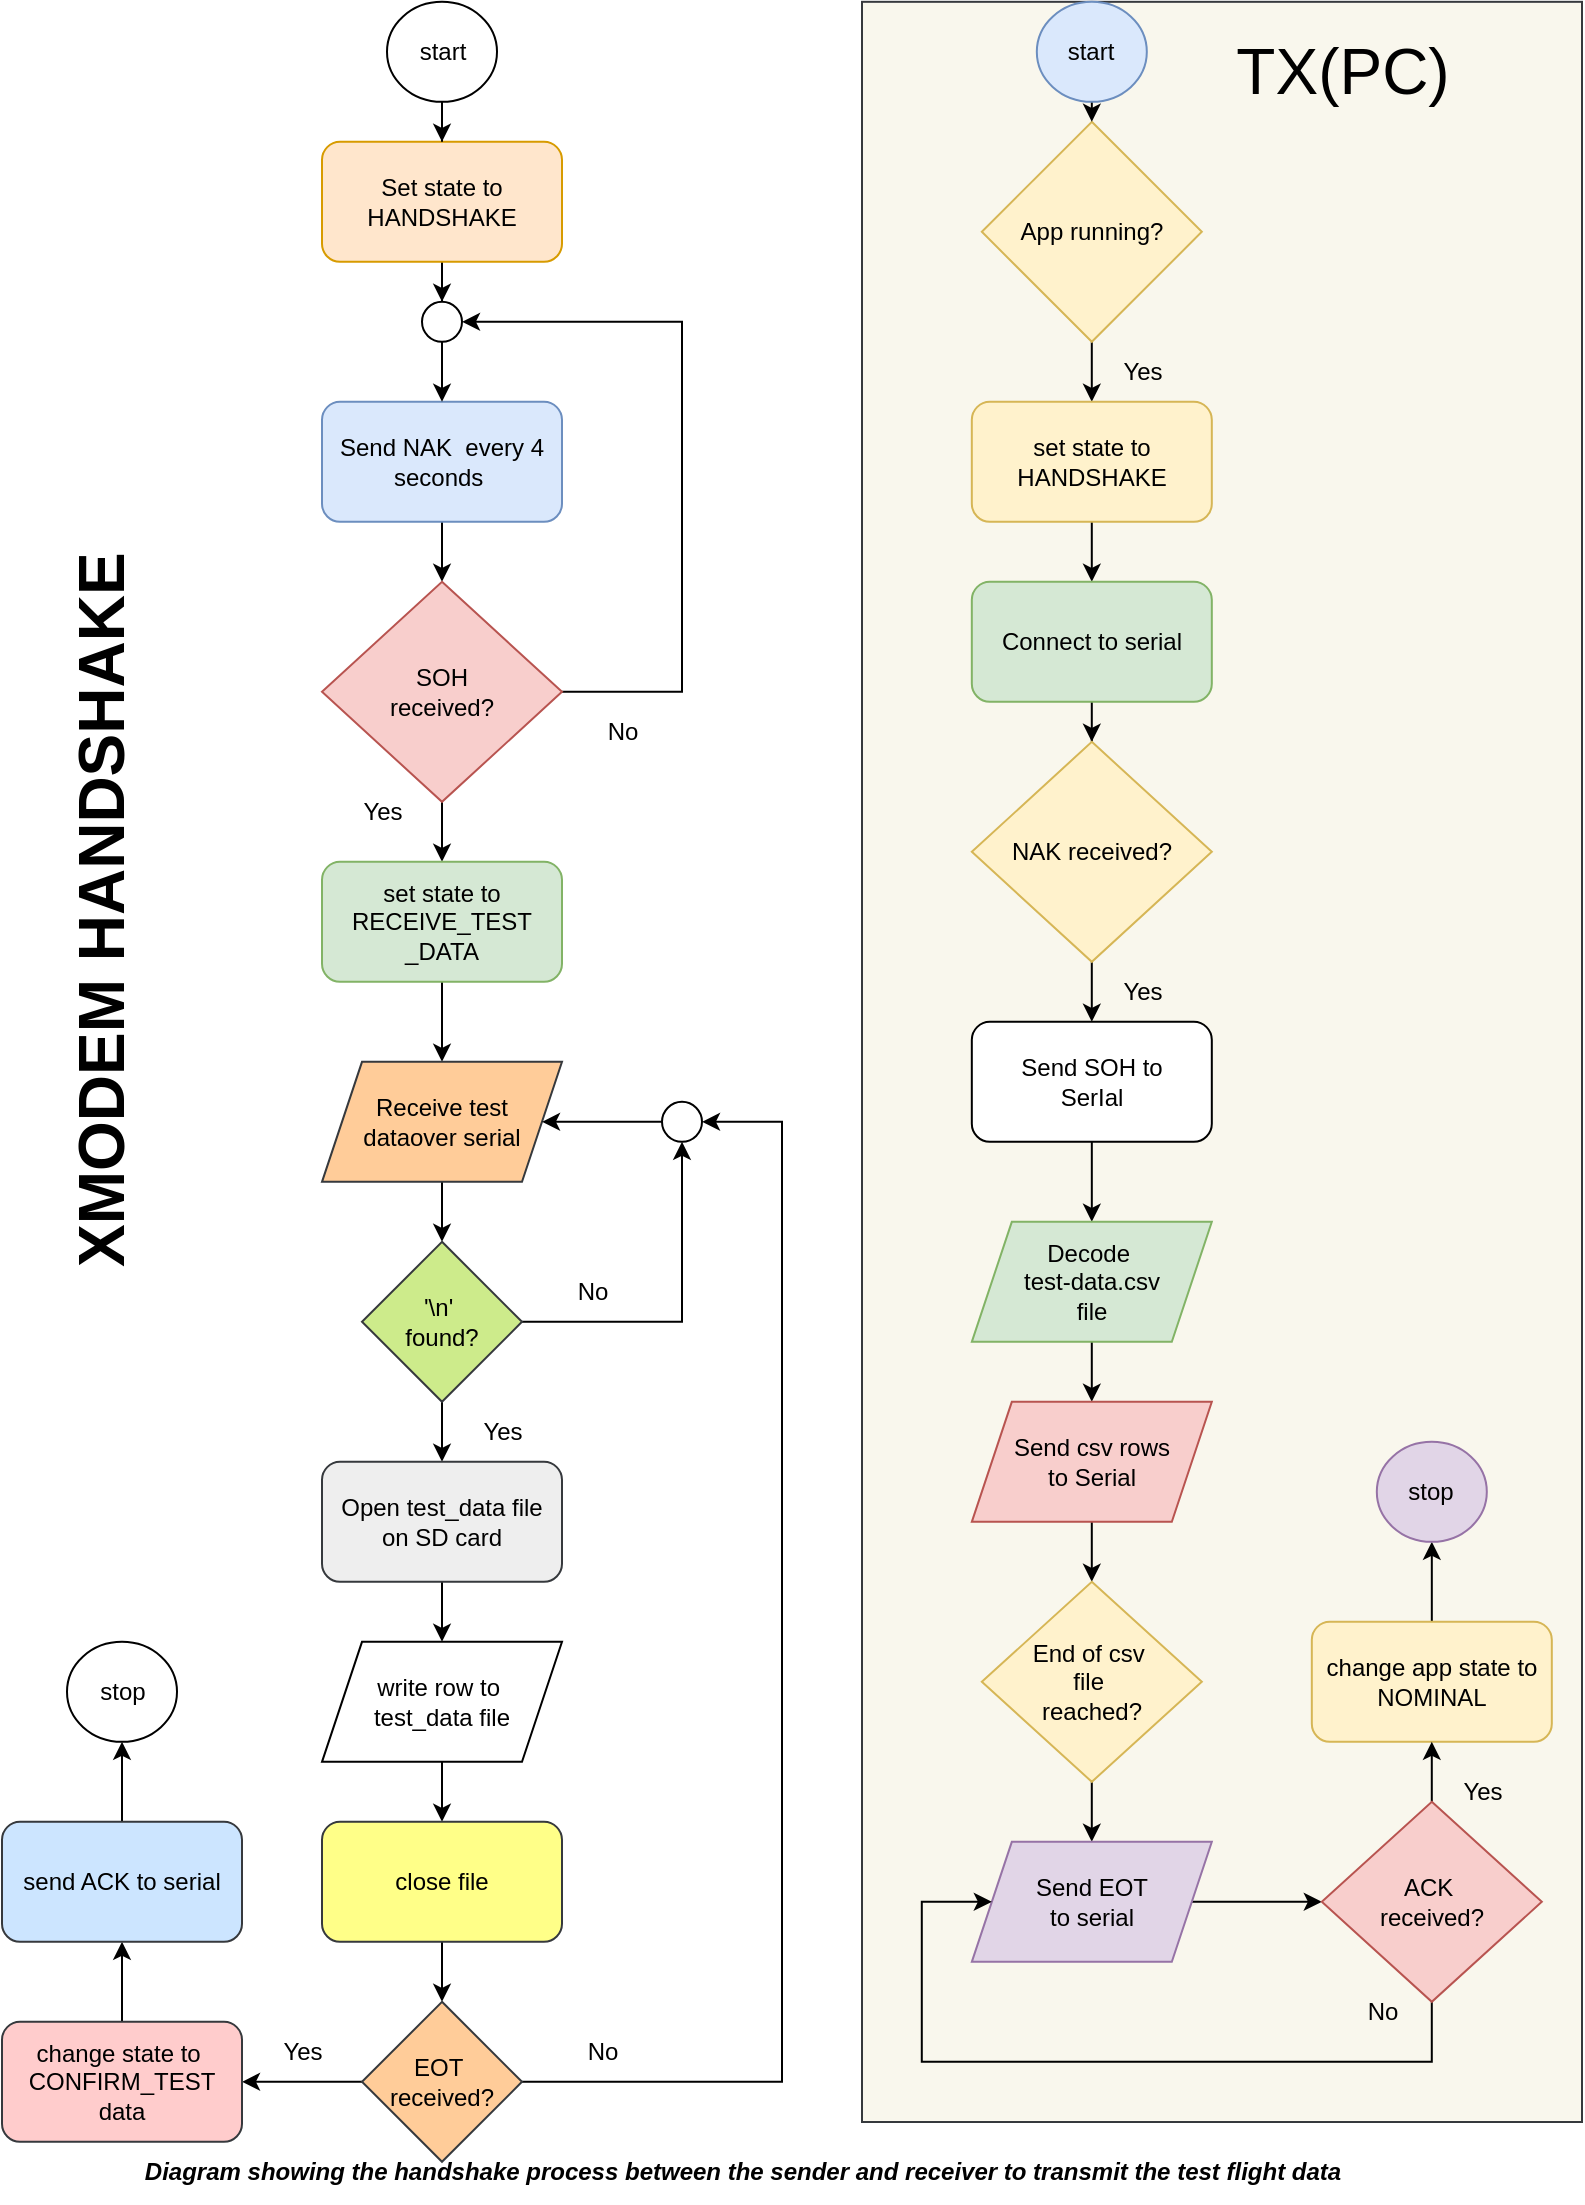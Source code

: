 <mxfile version="20.8.16" type="device"><diagram name="Page-1" id="NSnGWXmjG6qa7ZvrJDZ9"><mxGraphModel dx="1727" dy="1193" grid="1" gridSize="10" guides="1" tooltips="1" connect="1" arrows="1" fold="1" page="1" pageScale="1" pageWidth="850" pageHeight="1100" math="0" shadow="0"><root><mxCell id="0"/><mxCell id="1" parent="0"/><mxCell id="paPCl2terAxb-eGbB6Kc-95" value="" style="whiteSpace=wrap;html=1;fontSize=32;fillColor=#f9f7ed;strokeColor=#36393d;" vertex="1" parent="1"><mxGeometry x="440" y="-0.09" width="360" height="1060.09" as="geometry"/></mxCell><mxCell id="paPCl2terAxb-eGbB6Kc-19" value="" style="edgeStyle=orthogonalEdgeStyle;rounded=0;orthogonalLoop=1;jettySize=auto;html=1;" edge="1" parent="1" source="paPCl2terAxb-eGbB6Kc-2" target="paPCl2terAxb-eGbB6Kc-12"><mxGeometry relative="1" as="geometry"/></mxCell><mxCell id="paPCl2terAxb-eGbB6Kc-2" value="Send NAK&amp;nbsp; every 4 seconds&amp;nbsp;" style="rounded=1;whiteSpace=wrap;html=1;fillColor=#dae8fc;strokeColor=#6c8ebf;" vertex="1" parent="1"><mxGeometry x="170" y="199.91" width="120" height="60" as="geometry"/></mxCell><mxCell id="paPCl2terAxb-eGbB6Kc-13" value="" style="edgeStyle=orthogonalEdgeStyle;rounded=0;orthogonalLoop=1;jettySize=auto;html=1;" edge="1" parent="1" source="paPCl2terAxb-eGbB6Kc-6" target="paPCl2terAxb-eGbB6Kc-7"><mxGeometry relative="1" as="geometry"/></mxCell><mxCell id="paPCl2terAxb-eGbB6Kc-6" value="App running?" style="rhombus;whiteSpace=wrap;html=1;fillColor=#fff2cc;strokeColor=#d6b656;" vertex="1" parent="1"><mxGeometry x="499.91" y="59.91" width="110" height="110" as="geometry"/></mxCell><mxCell id="paPCl2terAxb-eGbB6Kc-17" style="edgeStyle=orthogonalEdgeStyle;rounded=0;orthogonalLoop=1;jettySize=auto;html=1;entryX=0.5;entryY=0;entryDx=0;entryDy=0;" edge="1" parent="1" source="paPCl2terAxb-eGbB6Kc-7" target="paPCl2terAxb-eGbB6Kc-8"><mxGeometry relative="1" as="geometry"/></mxCell><mxCell id="paPCl2terAxb-eGbB6Kc-7" value="set state to HANDSHAKE" style="rounded=1;whiteSpace=wrap;html=1;fillColor=#fff2cc;strokeColor=#d6b656;" vertex="1" parent="1"><mxGeometry x="494.91" y="199.91" width="120" height="60" as="geometry"/></mxCell><mxCell id="paPCl2terAxb-eGbB6Kc-18" value="" style="edgeStyle=orthogonalEdgeStyle;rounded=0;orthogonalLoop=1;jettySize=auto;html=1;" edge="1" parent="1" source="paPCl2terAxb-eGbB6Kc-8" target="paPCl2terAxb-eGbB6Kc-10"><mxGeometry relative="1" as="geometry"/></mxCell><mxCell id="paPCl2terAxb-eGbB6Kc-8" value="Connect to serial" style="rounded=1;whiteSpace=wrap;html=1;fillColor=#d5e8d4;strokeColor=#82b366;" vertex="1" parent="1"><mxGeometry x="494.91" y="289.91" width="120" height="60" as="geometry"/></mxCell><mxCell id="paPCl2terAxb-eGbB6Kc-15" value="" style="edgeStyle=orthogonalEdgeStyle;rounded=0;orthogonalLoop=1;jettySize=auto;html=1;" edge="1" parent="1" source="paPCl2terAxb-eGbB6Kc-10" target="paPCl2terAxb-eGbB6Kc-11"><mxGeometry relative="1" as="geometry"/></mxCell><mxCell id="paPCl2terAxb-eGbB6Kc-10" value="NAK received?" style="rhombus;whiteSpace=wrap;html=1;fillColor=#fff2cc;strokeColor=#d6b656;" vertex="1" parent="1"><mxGeometry x="494.91" y="369.91" width="120" height="110" as="geometry"/></mxCell><mxCell id="paPCl2terAxb-eGbB6Kc-30" value="" style="edgeStyle=orthogonalEdgeStyle;rounded=0;orthogonalLoop=1;jettySize=auto;html=1;" edge="1" parent="1" source="paPCl2terAxb-eGbB6Kc-11" target="paPCl2terAxb-eGbB6Kc-29"><mxGeometry relative="1" as="geometry"/></mxCell><mxCell id="paPCl2terAxb-eGbB6Kc-11" value="Send SOH to &lt;br&gt;SerIal" style="rounded=1;whiteSpace=wrap;html=1;" vertex="1" parent="1"><mxGeometry x="494.91" y="509.91" width="120" height="60" as="geometry"/></mxCell><mxCell id="paPCl2terAxb-eGbB6Kc-23" value="" style="edgeStyle=orthogonalEdgeStyle;rounded=0;orthogonalLoop=1;jettySize=auto;html=1;" edge="1" parent="1" source="paPCl2terAxb-eGbB6Kc-12" target="paPCl2terAxb-eGbB6Kc-20"><mxGeometry relative="1" as="geometry"/></mxCell><mxCell id="paPCl2terAxb-eGbB6Kc-82" style="edgeStyle=orthogonalEdgeStyle;rounded=0;orthogonalLoop=1;jettySize=auto;html=1;entryX=1;entryY=0.5;entryDx=0;entryDy=0;" edge="1" parent="1" source="paPCl2terAxb-eGbB6Kc-12" target="paPCl2terAxb-eGbB6Kc-26"><mxGeometry relative="1" as="geometry"><Array as="points"><mxPoint x="350" y="344.91"/><mxPoint x="350" y="159.91"/></Array></mxGeometry></mxCell><mxCell id="paPCl2terAxb-eGbB6Kc-12" value="SOH &lt;br&gt;received?" style="rhombus;whiteSpace=wrap;html=1;fillColor=#f8cecc;strokeColor=#b85450;" vertex="1" parent="1"><mxGeometry x="170" y="289.91" width="120" height="110" as="geometry"/></mxCell><mxCell id="paPCl2terAxb-eGbB6Kc-34" value="" style="edgeStyle=orthogonalEdgeStyle;rounded=0;orthogonalLoop=1;jettySize=auto;html=1;" edge="1" parent="1" source="paPCl2terAxb-eGbB6Kc-20" target="paPCl2terAxb-eGbB6Kc-33"><mxGeometry relative="1" as="geometry"/></mxCell><mxCell id="paPCl2terAxb-eGbB6Kc-20" value="set state to RECEIVE_TEST&lt;br&gt;_DATA" style="rounded=1;whiteSpace=wrap;html=1;fillColor=#d5e8d4;strokeColor=#82b366;" vertex="1" parent="1"><mxGeometry x="170" y="429.91" width="120" height="60" as="geometry"/></mxCell><mxCell id="paPCl2terAxb-eGbB6Kc-27" value="" style="edgeStyle=orthogonalEdgeStyle;rounded=0;orthogonalLoop=1;jettySize=auto;html=1;" edge="1" parent="1" source="paPCl2terAxb-eGbB6Kc-21" target="paPCl2terAxb-eGbB6Kc-26"><mxGeometry relative="1" as="geometry"><Array as="points"/></mxGeometry></mxCell><mxCell id="paPCl2terAxb-eGbB6Kc-21" value="Set state to HANDSHAKE" style="rounded=1;whiteSpace=wrap;html=1;fillColor=#ffe6cc;strokeColor=#d79b00;" vertex="1" parent="1"><mxGeometry x="170" y="69.91" width="120" height="60" as="geometry"/></mxCell><mxCell id="paPCl2terAxb-eGbB6Kc-28" value="" style="edgeStyle=orthogonalEdgeStyle;rounded=0;orthogonalLoop=1;jettySize=auto;html=1;" edge="1" parent="1" source="paPCl2terAxb-eGbB6Kc-26" target="paPCl2terAxb-eGbB6Kc-2"><mxGeometry relative="1" as="geometry"/></mxCell><mxCell id="paPCl2terAxb-eGbB6Kc-26" value="" style="ellipse;whiteSpace=wrap;html=1;" vertex="1" parent="1"><mxGeometry x="220" y="149.91" width="20" height="20" as="geometry"/></mxCell><mxCell id="paPCl2terAxb-eGbB6Kc-32" value="" style="edgeStyle=orthogonalEdgeStyle;rounded=0;orthogonalLoop=1;jettySize=auto;html=1;" edge="1" parent="1" source="paPCl2terAxb-eGbB6Kc-29" target="paPCl2terAxb-eGbB6Kc-31"><mxGeometry relative="1" as="geometry"/></mxCell><mxCell id="paPCl2terAxb-eGbB6Kc-29" value="Decode&amp;nbsp;&lt;br&gt;test-data.csv&lt;br&gt;file" style="shape=parallelogram;perimeter=parallelogramPerimeter;whiteSpace=wrap;html=1;fixedSize=1;fillColor=#d5e8d4;strokeColor=#82b366;" vertex="1" parent="1"><mxGeometry x="494.91" y="609.91" width="120" height="60" as="geometry"/></mxCell><mxCell id="paPCl2terAxb-eGbB6Kc-51" value="" style="edgeStyle=orthogonalEdgeStyle;rounded=0;orthogonalLoop=1;jettySize=auto;html=1;" edge="1" parent="1" source="paPCl2terAxb-eGbB6Kc-31" target="paPCl2terAxb-eGbB6Kc-50"><mxGeometry relative="1" as="geometry"/></mxCell><mxCell id="paPCl2terAxb-eGbB6Kc-31" value="Send csv rows&lt;br&gt;to Serial" style="shape=parallelogram;perimeter=parallelogramPerimeter;whiteSpace=wrap;html=1;fixedSize=1;fillColor=#f8cecc;strokeColor=#b85450;" vertex="1" parent="1"><mxGeometry x="494.91" y="699.91" width="120" height="60" as="geometry"/></mxCell><mxCell id="paPCl2terAxb-eGbB6Kc-36" value="" style="edgeStyle=orthogonalEdgeStyle;rounded=0;orthogonalLoop=1;jettySize=auto;html=1;" edge="1" parent="1" source="paPCl2terAxb-eGbB6Kc-33" target="paPCl2terAxb-eGbB6Kc-35"><mxGeometry relative="1" as="geometry"/></mxCell><mxCell id="paPCl2terAxb-eGbB6Kc-33" value="Receive test &lt;br&gt;dataover serial" style="shape=parallelogram;perimeter=parallelogramPerimeter;whiteSpace=wrap;html=1;fixedSize=1;fillColor=#ffcc99;strokeColor=#36393d;" vertex="1" parent="1"><mxGeometry x="170" y="529.91" width="120" height="60" as="geometry"/></mxCell><mxCell id="paPCl2terAxb-eGbB6Kc-41" value="" style="edgeStyle=orthogonalEdgeStyle;rounded=0;orthogonalLoop=1;jettySize=auto;html=1;" edge="1" parent="1" source="paPCl2terAxb-eGbB6Kc-35"><mxGeometry relative="1" as="geometry"><mxPoint x="230.0" y="729.91" as="targetPoint"/></mxGeometry></mxCell><mxCell id="paPCl2terAxb-eGbB6Kc-61" style="edgeStyle=orthogonalEdgeStyle;rounded=0;orthogonalLoop=1;jettySize=auto;html=1;entryX=0.5;entryY=1;entryDx=0;entryDy=0;" edge="1" parent="1" source="paPCl2terAxb-eGbB6Kc-35" target="paPCl2terAxb-eGbB6Kc-58"><mxGeometry relative="1" as="geometry"/></mxCell><mxCell id="paPCl2terAxb-eGbB6Kc-35" value="'\n'&amp;nbsp;&lt;br&gt;found?" style="rhombus;whiteSpace=wrap;html=1;fillColor=#cdeb8b;strokeColor=#36393d;" vertex="1" parent="1"><mxGeometry x="190" y="619.91" width="80" height="80" as="geometry"/></mxCell><mxCell id="paPCl2terAxb-eGbB6Kc-40" value="No" style="text;html=1;align=center;verticalAlign=middle;resizable=0;points=[];autosize=1;strokeColor=none;fillColor=none;" vertex="1" parent="1"><mxGeometry x="285" y="629.91" width="40" height="30" as="geometry"/></mxCell><mxCell id="paPCl2terAxb-eGbB6Kc-42" value="Yes" style="text;html=1;align=center;verticalAlign=middle;resizable=0;points=[];autosize=1;strokeColor=none;fillColor=none;" vertex="1" parent="1"><mxGeometry x="240" y="699.91" width="40" height="30" as="geometry"/></mxCell><mxCell id="paPCl2terAxb-eGbB6Kc-47" value="" style="edgeStyle=orthogonalEdgeStyle;rounded=0;orthogonalLoop=1;jettySize=auto;html=1;" edge="1" parent="1" source="paPCl2terAxb-eGbB6Kc-45" target="paPCl2terAxb-eGbB6Kc-46"><mxGeometry relative="1" as="geometry"/></mxCell><mxCell id="paPCl2terAxb-eGbB6Kc-45" value="Open test_data file&lt;br&gt;on SD card" style="rounded=1;whiteSpace=wrap;html=1;fillColor=#eeeeee;strokeColor=#36393d;" vertex="1" parent="1"><mxGeometry x="170" y="729.91" width="120" height="60" as="geometry"/></mxCell><mxCell id="paPCl2terAxb-eGbB6Kc-49" value="" style="edgeStyle=orthogonalEdgeStyle;rounded=0;orthogonalLoop=1;jettySize=auto;html=1;" edge="1" parent="1" source="paPCl2terAxb-eGbB6Kc-46" target="paPCl2terAxb-eGbB6Kc-48"><mxGeometry relative="1" as="geometry"/></mxCell><mxCell id="paPCl2terAxb-eGbB6Kc-46" value="write row to&amp;nbsp;&lt;br&gt;test_data file" style="shape=parallelogram;perimeter=parallelogramPerimeter;whiteSpace=wrap;html=1;fixedSize=1;" vertex="1" parent="1"><mxGeometry x="170" y="819.91" width="120" height="60" as="geometry"/></mxCell><mxCell id="paPCl2terAxb-eGbB6Kc-56" value="" style="edgeStyle=orthogonalEdgeStyle;rounded=0;orthogonalLoop=1;jettySize=auto;html=1;" edge="1" parent="1" source="paPCl2terAxb-eGbB6Kc-48" target="paPCl2terAxb-eGbB6Kc-55"><mxGeometry relative="1" as="geometry"/></mxCell><mxCell id="paPCl2terAxb-eGbB6Kc-48" value="close file" style="rounded=1;whiteSpace=wrap;html=1;fillColor=#ffff88;strokeColor=#36393d;" vertex="1" parent="1"><mxGeometry x="170" y="909.91" width="120" height="60" as="geometry"/></mxCell><mxCell id="paPCl2terAxb-eGbB6Kc-54" value="" style="edgeStyle=orthogonalEdgeStyle;rounded=0;orthogonalLoop=1;jettySize=auto;html=1;" edge="1" parent="1" source="paPCl2terAxb-eGbB6Kc-50" target="paPCl2terAxb-eGbB6Kc-53"><mxGeometry relative="1" as="geometry"/></mxCell><mxCell id="paPCl2terAxb-eGbB6Kc-50" value="End of csv&amp;nbsp;&lt;br&gt;file&amp;nbsp;&lt;br&gt;reached?" style="rhombus;whiteSpace=wrap;html=1;fillColor=#fff2cc;strokeColor=#d6b656;" vertex="1" parent="1"><mxGeometry x="499.91" y="789.91" width="110" height="100" as="geometry"/></mxCell><mxCell id="paPCl2terAxb-eGbB6Kc-71" value="" style="edgeStyle=orthogonalEdgeStyle;rounded=0;orthogonalLoop=1;jettySize=auto;html=1;" edge="1" parent="1" source="paPCl2terAxb-eGbB6Kc-53" target="paPCl2terAxb-eGbB6Kc-70"><mxGeometry relative="1" as="geometry"/></mxCell><mxCell id="paPCl2terAxb-eGbB6Kc-53" value="Send EOT &lt;br&gt;to serial" style="shape=parallelogram;perimeter=parallelogramPerimeter;whiteSpace=wrap;html=1;fixedSize=1;fillColor=#e1d5e7;strokeColor=#9673a6;" vertex="1" parent="1"><mxGeometry x="494.91" y="919.91" width="120" height="60" as="geometry"/></mxCell><mxCell id="paPCl2terAxb-eGbB6Kc-57" style="edgeStyle=orthogonalEdgeStyle;rounded=0;orthogonalLoop=1;jettySize=auto;html=1;entryX=1;entryY=0.5;entryDx=0;entryDy=0;" edge="1" parent="1" source="paPCl2terAxb-eGbB6Kc-55" target="paPCl2terAxb-eGbB6Kc-58"><mxGeometry relative="1" as="geometry"><mxPoint x="360" y="549.91" as="targetPoint"/><Array as="points"><mxPoint x="400" y="1039.91"/><mxPoint x="400" y="559.91"/></Array></mxGeometry></mxCell><mxCell id="paPCl2terAxb-eGbB6Kc-66" value="" style="edgeStyle=orthogonalEdgeStyle;rounded=0;orthogonalLoop=1;jettySize=auto;html=1;" edge="1" parent="1" source="paPCl2terAxb-eGbB6Kc-55" target="paPCl2terAxb-eGbB6Kc-65"><mxGeometry relative="1" as="geometry"/></mxCell><mxCell id="paPCl2terAxb-eGbB6Kc-55" value="EOT&amp;nbsp;&lt;br&gt;received?" style="rhombus;whiteSpace=wrap;html=1;fillColor=#ffcc99;strokeColor=#36393d;" vertex="1" parent="1"><mxGeometry x="190" y="999.91" width="80" height="80" as="geometry"/></mxCell><mxCell id="paPCl2terAxb-eGbB6Kc-59" value="" style="edgeStyle=orthogonalEdgeStyle;rounded=0;orthogonalLoop=1;jettySize=auto;html=1;" edge="1" parent="1" source="paPCl2terAxb-eGbB6Kc-58" target="paPCl2terAxb-eGbB6Kc-33"><mxGeometry relative="1" as="geometry"/></mxCell><mxCell id="paPCl2terAxb-eGbB6Kc-58" value="" style="ellipse;whiteSpace=wrap;html=1;" vertex="1" parent="1"><mxGeometry x="340" y="549.91" width="20" height="20" as="geometry"/></mxCell><mxCell id="paPCl2terAxb-eGbB6Kc-62" value="No" style="text;html=1;align=center;verticalAlign=middle;resizable=0;points=[];autosize=1;strokeColor=none;fillColor=none;" vertex="1" parent="1"><mxGeometry x="290" y="1009.91" width="40" height="30" as="geometry"/></mxCell><mxCell id="paPCl2terAxb-eGbB6Kc-75" value="" style="edgeStyle=orthogonalEdgeStyle;rounded=0;orthogonalLoop=1;jettySize=auto;html=1;" edge="1" parent="1" source="paPCl2terAxb-eGbB6Kc-63" target="paPCl2terAxb-eGbB6Kc-73"><mxGeometry relative="1" as="geometry"/></mxCell><mxCell id="paPCl2terAxb-eGbB6Kc-63" value="change app state to&lt;br&gt;NOMINAL" style="rounded=1;whiteSpace=wrap;html=1;fillColor=#fff2cc;strokeColor=#d6b656;" vertex="1" parent="1"><mxGeometry x="664.91" y="809.91" width="120" height="60" as="geometry"/></mxCell><mxCell id="paPCl2terAxb-eGbB6Kc-69" value="" style="edgeStyle=orthogonalEdgeStyle;rounded=0;orthogonalLoop=1;jettySize=auto;html=1;" edge="1" parent="1" source="paPCl2terAxb-eGbB6Kc-65" target="paPCl2terAxb-eGbB6Kc-68"><mxGeometry relative="1" as="geometry"/></mxCell><mxCell id="paPCl2terAxb-eGbB6Kc-65" value="change state to&amp;nbsp;&lt;br&gt;CONFIRM_TEST&lt;br&gt;data" style="rounded=1;whiteSpace=wrap;html=1;fillColor=#ffcccc;strokeColor=#36393d;" vertex="1" parent="1"><mxGeometry x="10" y="1009.91" width="120" height="60" as="geometry"/></mxCell><mxCell id="paPCl2terAxb-eGbB6Kc-67" value="Yes" style="text;html=1;align=center;verticalAlign=middle;resizable=0;points=[];autosize=1;strokeColor=none;fillColor=none;" vertex="1" parent="1"><mxGeometry x="140" y="1009.91" width="40" height="30" as="geometry"/></mxCell><mxCell id="paPCl2terAxb-eGbB6Kc-80" value="" style="edgeStyle=orthogonalEdgeStyle;rounded=0;orthogonalLoop=1;jettySize=auto;html=1;" edge="1" parent="1" source="paPCl2terAxb-eGbB6Kc-68" target="paPCl2terAxb-eGbB6Kc-79"><mxGeometry relative="1" as="geometry"/></mxCell><mxCell id="paPCl2terAxb-eGbB6Kc-68" value="send ACK to serial" style="rounded=1;whiteSpace=wrap;html=1;fillColor=#cce5ff;strokeColor=#36393d;" vertex="1" parent="1"><mxGeometry x="10" y="909.91" width="120" height="60" as="geometry"/></mxCell><mxCell id="paPCl2terAxb-eGbB6Kc-72" value="" style="edgeStyle=orthogonalEdgeStyle;rounded=0;orthogonalLoop=1;jettySize=auto;html=1;" edge="1" parent="1" source="paPCl2terAxb-eGbB6Kc-70" target="paPCl2terAxb-eGbB6Kc-63"><mxGeometry relative="1" as="geometry"/></mxCell><mxCell id="paPCl2terAxb-eGbB6Kc-76" style="edgeStyle=orthogonalEdgeStyle;rounded=0;orthogonalLoop=1;jettySize=auto;html=1;entryX=0;entryY=0.5;entryDx=0;entryDy=0;" edge="1" parent="1" source="paPCl2terAxb-eGbB6Kc-70" target="paPCl2terAxb-eGbB6Kc-53"><mxGeometry relative="1" as="geometry"><Array as="points"><mxPoint x="724.91" y="1029.91"/><mxPoint x="469.91" y="1029.91"/><mxPoint x="469.91" y="949.91"/></Array></mxGeometry></mxCell><mxCell id="paPCl2terAxb-eGbB6Kc-70" value="ACK&amp;nbsp;&lt;br&gt;received?" style="rhombus;whiteSpace=wrap;html=1;fillColor=#f8cecc;strokeColor=#b85450;" vertex="1" parent="1"><mxGeometry x="669.91" y="899.91" width="110" height="100" as="geometry"/></mxCell><mxCell id="paPCl2terAxb-eGbB6Kc-73" value="stop" style="ellipse;whiteSpace=wrap;html=1;fillColor=#e1d5e7;strokeColor=#9673a6;" vertex="1" parent="1"><mxGeometry x="697.41" y="719.91" width="55" height="50" as="geometry"/></mxCell><mxCell id="paPCl2terAxb-eGbB6Kc-77" value="Yes" style="text;html=1;align=center;verticalAlign=middle;resizable=0;points=[];autosize=1;strokeColor=none;fillColor=none;" vertex="1" parent="1"><mxGeometry x="729.91" y="879.91" width="40" height="30" as="geometry"/></mxCell><mxCell id="paPCl2terAxb-eGbB6Kc-78" value="No" style="text;html=1;align=center;verticalAlign=middle;resizable=0;points=[];autosize=1;strokeColor=none;fillColor=none;" vertex="1" parent="1"><mxGeometry x="679.91" y="989.91" width="40" height="30" as="geometry"/></mxCell><mxCell id="paPCl2terAxb-eGbB6Kc-79" value="stop" style="ellipse;whiteSpace=wrap;html=1;" vertex="1" parent="1"><mxGeometry x="42.5" y="819.91" width="55" height="50" as="geometry"/></mxCell><mxCell id="paPCl2terAxb-eGbB6Kc-85" style="edgeStyle=orthogonalEdgeStyle;rounded=0;orthogonalLoop=1;jettySize=auto;html=1;entryX=0.5;entryY=0;entryDx=0;entryDy=0;" edge="1" parent="1" source="paPCl2terAxb-eGbB6Kc-81" target="paPCl2terAxb-eGbB6Kc-21"><mxGeometry relative="1" as="geometry"/></mxCell><mxCell id="paPCl2terAxb-eGbB6Kc-81" value="start" style="ellipse;whiteSpace=wrap;html=1;" vertex="1" parent="1"><mxGeometry x="202.5" y="-0.09" width="55" height="50" as="geometry"/></mxCell><mxCell id="paPCl2terAxb-eGbB6Kc-86" value="&lt;i&gt;&lt;b&gt;Diagram showing the handshake process between the sender and receiver to transmit the test flight data&lt;/b&gt;&lt;/i&gt;" style="text;html=1;align=center;verticalAlign=middle;resizable=0;points=[];autosize=1;strokeColor=none;fillColor=none;" vertex="1" parent="1"><mxGeometry x="70" y="1070" width="620" height="30" as="geometry"/></mxCell><mxCell id="paPCl2terAxb-eGbB6Kc-88" style="edgeStyle=orthogonalEdgeStyle;rounded=0;orthogonalLoop=1;jettySize=auto;html=1;entryX=0.5;entryY=0;entryDx=0;entryDy=0;" edge="1" parent="1" source="paPCl2terAxb-eGbB6Kc-87" target="paPCl2terAxb-eGbB6Kc-6"><mxGeometry relative="1" as="geometry"><Array as="points"><mxPoint x="555" y="50"/><mxPoint x="555" y="50"/></Array></mxGeometry></mxCell><mxCell id="paPCl2terAxb-eGbB6Kc-87" value="start" style="ellipse;whiteSpace=wrap;html=1;fillColor=#dae8fc;strokeColor=#6c8ebf;" vertex="1" parent="1"><mxGeometry x="527.41" y="-0.09" width="55" height="50" as="geometry"/></mxCell><mxCell id="paPCl2terAxb-eGbB6Kc-89" value="XMODEM HANDSHAKE&amp;nbsp;" style="text;strokeColor=none;fillColor=none;html=1;fontSize=32;fontStyle=1;verticalAlign=middle;align=center;rotation=-90;" vertex="1" parent="1"><mxGeometry x="10" y="429.91" width="100" height="40" as="geometry"/></mxCell><mxCell id="paPCl2terAxb-eGbB6Kc-90" value="No" style="text;html=1;align=center;verticalAlign=middle;resizable=0;points=[];autosize=1;strokeColor=none;fillColor=none;" vertex="1" parent="1"><mxGeometry x="300" y="349.91" width="40" height="30" as="geometry"/></mxCell><mxCell id="paPCl2terAxb-eGbB6Kc-91" value="Yes" style="text;html=1;align=center;verticalAlign=middle;resizable=0;points=[];autosize=1;strokeColor=none;fillColor=none;" vertex="1" parent="1"><mxGeometry x="180" y="390.0" width="40" height="30" as="geometry"/></mxCell><mxCell id="paPCl2terAxb-eGbB6Kc-92" value="Yes" style="text;html=1;align=center;verticalAlign=middle;resizable=0;points=[];autosize=1;strokeColor=none;fillColor=none;" vertex="1" parent="1"><mxGeometry x="560" y="479.91" width="40" height="30" as="geometry"/></mxCell><mxCell id="paPCl2terAxb-eGbB6Kc-93" value="Yes" style="text;html=1;align=center;verticalAlign=middle;resizable=0;points=[];autosize=1;strokeColor=none;fillColor=none;" vertex="1" parent="1"><mxGeometry x="560" y="169.91" width="40" height="30" as="geometry"/></mxCell><mxCell id="paPCl2terAxb-eGbB6Kc-96" value="TX(PC)" style="text;html=1;align=center;verticalAlign=middle;resizable=0;points=[];autosize=1;strokeColor=none;fillColor=none;fontSize=32;" vertex="1" parent="1"><mxGeometry x="614.91" y="9.91" width="130" height="50" as="geometry"/></mxCell></root></mxGraphModel></diagram></mxfile>